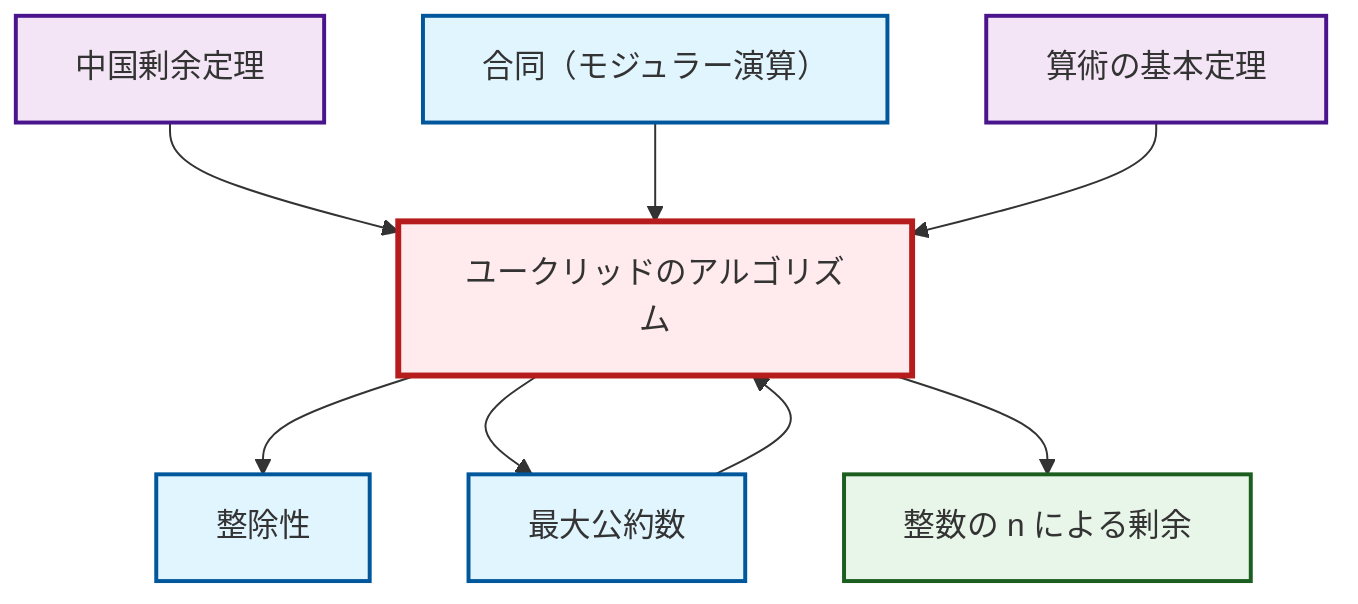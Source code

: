 graph TD
    classDef definition fill:#e1f5fe,stroke:#01579b,stroke-width:2px
    classDef theorem fill:#f3e5f5,stroke:#4a148c,stroke-width:2px
    classDef axiom fill:#fff3e0,stroke:#e65100,stroke-width:2px
    classDef example fill:#e8f5e9,stroke:#1b5e20,stroke-width:2px
    classDef current fill:#ffebee,stroke:#b71c1c,stroke-width:3px
    thm-fundamental-arithmetic["算術の基本定理"]:::theorem
    thm-chinese-remainder["中国剰余定理"]:::theorem
    thm-euclidean-algorithm["ユークリッドのアルゴリズム"]:::theorem
    ex-quotient-integers-mod-n["整数の n による剰余"]:::example
    def-divisibility["整除性"]:::definition
    def-congruence["合同（モジュラー演算）"]:::definition
    def-gcd["最大公約数"]:::definition
    thm-chinese-remainder --> thm-euclidean-algorithm
    def-congruence --> thm-euclidean-algorithm
    def-gcd --> thm-euclidean-algorithm
    thm-euclidean-algorithm --> def-divisibility
    thm-euclidean-algorithm --> def-gcd
    thm-fundamental-arithmetic --> thm-euclidean-algorithm
    thm-euclidean-algorithm --> ex-quotient-integers-mod-n
    class thm-euclidean-algorithm current
